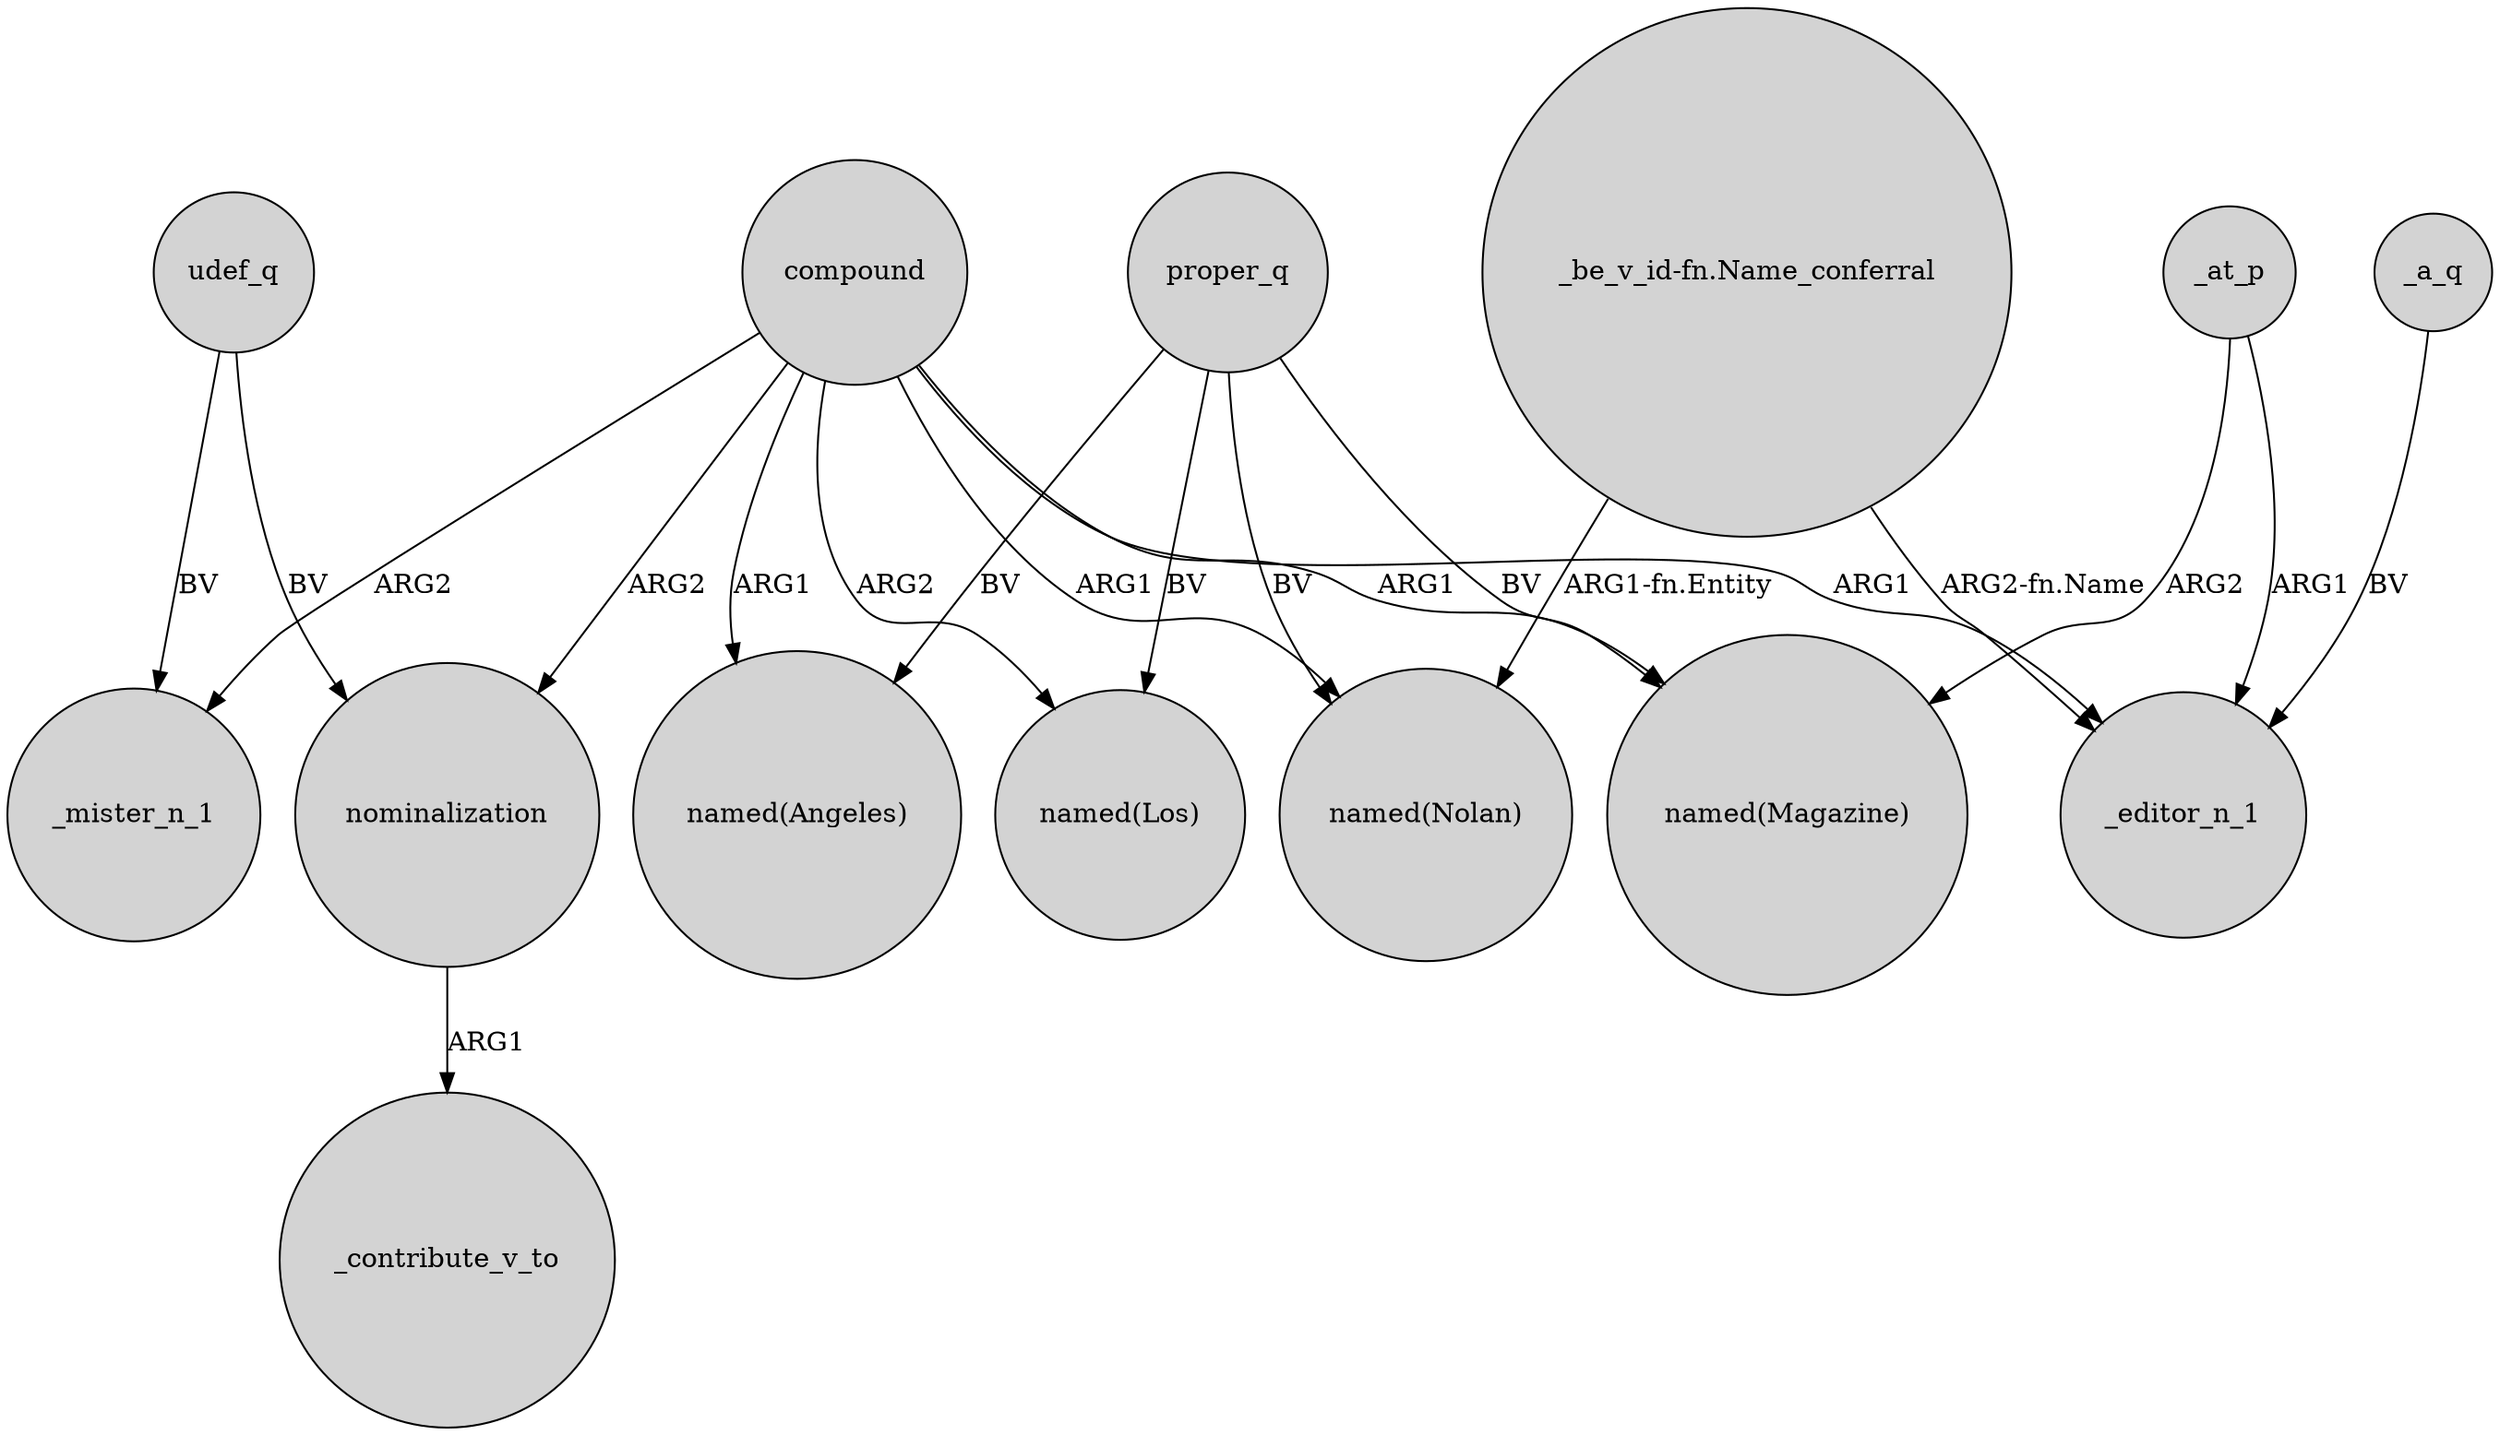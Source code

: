 digraph {
	node [shape=circle style=filled]
	compound -> _mister_n_1 [label=ARG2]
	proper_q -> "named(Nolan)" [label=BV]
	_at_p -> "named(Magazine)" [label=ARG2]
	udef_q -> nominalization [label=BV]
	udef_q -> _mister_n_1 [label=BV]
	_a_q -> _editor_n_1 [label=BV]
	compound -> "named(Los)" [label=ARG2]
	compound -> nominalization [label=ARG2]
	nominalization -> _contribute_v_to [label=ARG1]
	"_be_v_id-fn.Name_conferral" -> "named(Nolan)" [label="ARG1-fn.Entity"]
	compound -> "named(Nolan)" [label=ARG1]
	compound -> "named(Magazine)" [label=ARG1]
	compound -> "named(Angeles)" [label=ARG1]
	proper_q -> "named(Los)" [label=BV]
	compound -> _editor_n_1 [label=ARG1]
	"_be_v_id-fn.Name_conferral" -> _editor_n_1 [label="ARG2-fn.Name"]
	proper_q -> "named(Angeles)" [label=BV]
	proper_q -> "named(Magazine)" [label=BV]
	_at_p -> _editor_n_1 [label=ARG1]
}

